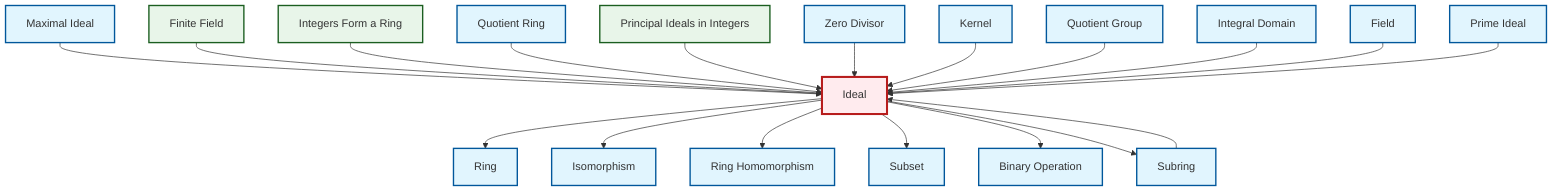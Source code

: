 graph TD
    classDef definition fill:#e1f5fe,stroke:#01579b,stroke-width:2px
    classDef theorem fill:#f3e5f5,stroke:#4a148c,stroke-width:2px
    classDef axiom fill:#fff3e0,stroke:#e65100,stroke-width:2px
    classDef example fill:#e8f5e9,stroke:#1b5e20,stroke-width:2px
    classDef current fill:#ffebee,stroke:#b71c1c,stroke-width:3px
    def-ring["Ring"]:::definition
    def-kernel["Kernel"]:::definition
    ex-principal-ideal["Principal Ideals in Integers"]:::example
    def-subring["Subring"]:::definition
    def-quotient-ring["Quotient Ring"]:::definition
    def-zero-divisor["Zero Divisor"]:::definition
    def-binary-operation["Binary Operation"]:::definition
    def-integral-domain["Integral Domain"]:::definition
    ex-integers-ring["Integers Form a Ring"]:::example
    def-prime-ideal["Prime Ideal"]:::definition
    def-field["Field"]:::definition
    def-ring-homomorphism["Ring Homomorphism"]:::definition
    def-quotient-group["Quotient Group"]:::definition
    def-isomorphism["Isomorphism"]:::definition
    def-subset["Subset"]:::definition
    def-ideal["Ideal"]:::definition
    ex-finite-field["Finite Field"]:::example
    def-maximal-ideal["Maximal Ideal"]:::definition
    def-ideal --> def-ring
    def-maximal-ideal --> def-ideal
    ex-finite-field --> def-ideal
    def-ideal --> def-isomorphism
    def-ideal --> def-ring-homomorphism
    ex-integers-ring --> def-ideal
    def-quotient-ring --> def-ideal
    ex-principal-ideal --> def-ideal
    def-ideal --> def-subset
    def-zero-divisor --> def-ideal
    def-kernel --> def-ideal
    def-ideal --> def-binary-operation
    def-subring --> def-ideal
    def-quotient-group --> def-ideal
    def-integral-domain --> def-ideal
    def-ideal --> def-subring
    def-field --> def-ideal
    def-prime-ideal --> def-ideal
    class def-ideal current